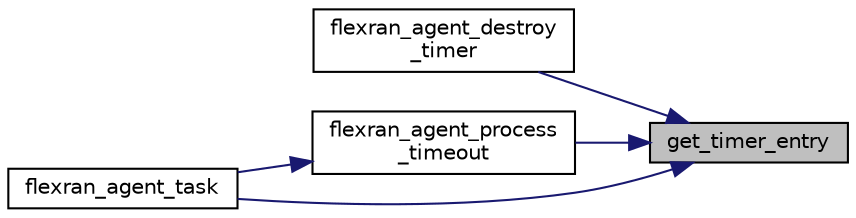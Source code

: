 digraph "get_timer_entry"
{
 // LATEX_PDF_SIZE
  edge [fontname="Helvetica",fontsize="10",labelfontname="Helvetica",labelfontsize="10"];
  node [fontname="Helvetica",fontsize="10",shape=record];
  rankdir="RL";
  Node1 [label="get_timer_entry",height=0.2,width=0.4,color="black", fillcolor="grey75", style="filled", fontcolor="black",tooltip=" "];
  Node1 -> Node2 [dir="back",color="midnightblue",fontsize="10",style="solid",fontname="Helvetica"];
  Node2 [label="flexran_agent_destroy\l_timer",height=0.2,width=0.4,color="black", fillcolor="white", style="filled",URL="$flexran__agent__timer_8h.html#ac2f819ea4ed9d5c405f65852cbceacc0",tooltip=" "];
  Node1 -> Node3 [dir="back",color="midnightblue",fontsize="10",style="solid",fontname="Helvetica"];
  Node3 [label="flexran_agent_process\l_timeout",height=0.2,width=0.4,color="black", fillcolor="white", style="filled",URL="$flexran__agent__timer_8h.html#a09c3c8d3f5c2be10ff275c741c94cd5a",tooltip=" "];
  Node3 -> Node4 [dir="back",color="midnightblue",fontsize="10",style="solid",fontname="Helvetica"];
  Node4 [label="flexran_agent_task",height=0.2,width=0.4,color="black", fillcolor="white", style="filled",URL="$flexran__agent_8h.html#a4bec5c4e696ce1160204ce896be351bd",tooltip=" "];
  Node1 -> Node4 [dir="back",color="midnightblue",fontsize="10",style="solid",fontname="Helvetica"];
}
